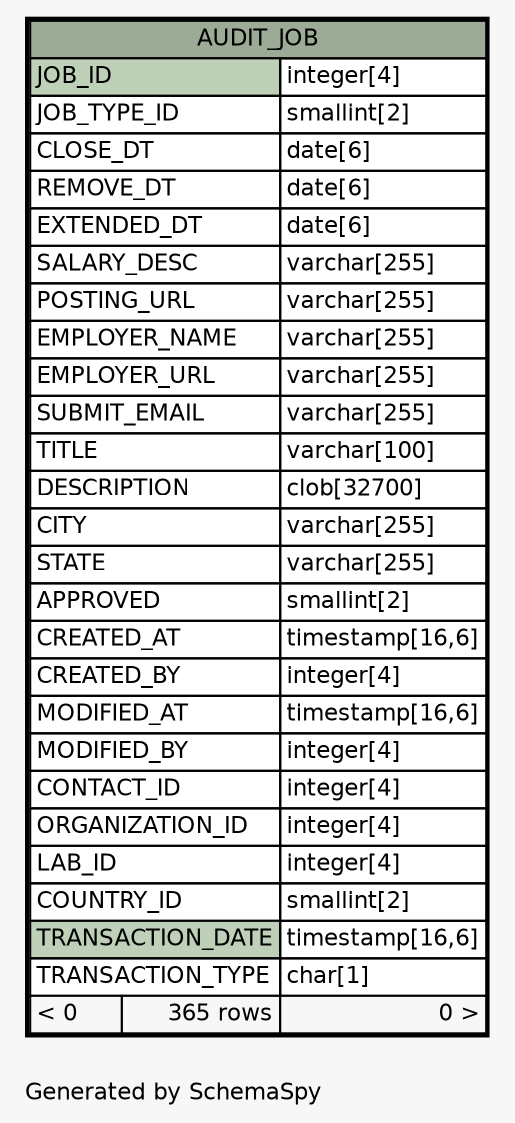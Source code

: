 // dot 2.38.0 on Windows 10 10.0
// SchemaSpy rev Unknown
digraph "oneDegreeRelationshipsDiagram" {
  graph [
    rankdir="RL"
    bgcolor="#f7f7f7"
    label="\nGenerated by SchemaSpy"
    labeljust="l"
    nodesep="0.18"
    ranksep="0.46"
    fontname="Helvetica"
    fontsize="11"
  ];
  node [
    fontname="Helvetica"
    fontsize="11"
    shape="plaintext"
  ];
  edge [
    arrowsize="0.8"
  ];
  "AUDIT_JOB" [
    label=<
    <TABLE BORDER="2" CELLBORDER="1" CELLSPACING="0" BGCOLOR="#ffffff">
      <TR><TD COLSPAN="3" BGCOLOR="#9bab96" ALIGN="CENTER">AUDIT_JOB</TD></TR>
      <TR><TD PORT="JOB_ID" COLSPAN="2" BGCOLOR="#bed1b8" ALIGN="LEFT">JOB_ID</TD><TD PORT="JOB_ID.type" ALIGN="LEFT">integer[4]</TD></TR>
      <TR><TD PORT="JOB_TYPE_ID" COLSPAN="2" ALIGN="LEFT">JOB_TYPE_ID</TD><TD PORT="JOB_TYPE_ID.type" ALIGN="LEFT">smallint[2]</TD></TR>
      <TR><TD PORT="CLOSE_DT" COLSPAN="2" ALIGN="LEFT">CLOSE_DT</TD><TD PORT="CLOSE_DT.type" ALIGN="LEFT">date[6]</TD></TR>
      <TR><TD PORT="REMOVE_DT" COLSPAN="2" ALIGN="LEFT">REMOVE_DT</TD><TD PORT="REMOVE_DT.type" ALIGN="LEFT">date[6]</TD></TR>
      <TR><TD PORT="EXTENDED_DT" COLSPAN="2" ALIGN="LEFT">EXTENDED_DT</TD><TD PORT="EXTENDED_DT.type" ALIGN="LEFT">date[6]</TD></TR>
      <TR><TD PORT="SALARY_DESC" COLSPAN="2" ALIGN="LEFT">SALARY_DESC</TD><TD PORT="SALARY_DESC.type" ALIGN="LEFT">varchar[255]</TD></TR>
      <TR><TD PORT="POSTING_URL" COLSPAN="2" ALIGN="LEFT">POSTING_URL</TD><TD PORT="POSTING_URL.type" ALIGN="LEFT">varchar[255]</TD></TR>
      <TR><TD PORT="EMPLOYER_NAME" COLSPAN="2" ALIGN="LEFT">EMPLOYER_NAME</TD><TD PORT="EMPLOYER_NAME.type" ALIGN="LEFT">varchar[255]</TD></TR>
      <TR><TD PORT="EMPLOYER_URL" COLSPAN="2" ALIGN="LEFT">EMPLOYER_URL</TD><TD PORT="EMPLOYER_URL.type" ALIGN="LEFT">varchar[255]</TD></TR>
      <TR><TD PORT="SUBMIT_EMAIL" COLSPAN="2" ALIGN="LEFT">SUBMIT_EMAIL</TD><TD PORT="SUBMIT_EMAIL.type" ALIGN="LEFT">varchar[255]</TD></TR>
      <TR><TD PORT="TITLE" COLSPAN="2" ALIGN="LEFT">TITLE</TD><TD PORT="TITLE.type" ALIGN="LEFT">varchar[100]</TD></TR>
      <TR><TD PORT="DESCRIPTION" COLSPAN="2" ALIGN="LEFT">DESCRIPTION</TD><TD PORT="DESCRIPTION.type" ALIGN="LEFT">clob[32700]</TD></TR>
      <TR><TD PORT="CITY" COLSPAN="2" ALIGN="LEFT">CITY</TD><TD PORT="CITY.type" ALIGN="LEFT">varchar[255]</TD></TR>
      <TR><TD PORT="STATE" COLSPAN="2" ALIGN="LEFT">STATE</TD><TD PORT="STATE.type" ALIGN="LEFT">varchar[255]</TD></TR>
      <TR><TD PORT="APPROVED" COLSPAN="2" ALIGN="LEFT">APPROVED</TD><TD PORT="APPROVED.type" ALIGN="LEFT">smallint[2]</TD></TR>
      <TR><TD PORT="CREATED_AT" COLSPAN="2" ALIGN="LEFT">CREATED_AT</TD><TD PORT="CREATED_AT.type" ALIGN="LEFT">timestamp[16,6]</TD></TR>
      <TR><TD PORT="CREATED_BY" COLSPAN="2" ALIGN="LEFT">CREATED_BY</TD><TD PORT="CREATED_BY.type" ALIGN="LEFT">integer[4]</TD></TR>
      <TR><TD PORT="MODIFIED_AT" COLSPAN="2" ALIGN="LEFT">MODIFIED_AT</TD><TD PORT="MODIFIED_AT.type" ALIGN="LEFT">timestamp[16,6]</TD></TR>
      <TR><TD PORT="MODIFIED_BY" COLSPAN="2" ALIGN="LEFT">MODIFIED_BY</TD><TD PORT="MODIFIED_BY.type" ALIGN="LEFT">integer[4]</TD></TR>
      <TR><TD PORT="CONTACT_ID" COLSPAN="2" ALIGN="LEFT">CONTACT_ID</TD><TD PORT="CONTACT_ID.type" ALIGN="LEFT">integer[4]</TD></TR>
      <TR><TD PORT="ORGANIZATION_ID" COLSPAN="2" ALIGN="LEFT">ORGANIZATION_ID</TD><TD PORT="ORGANIZATION_ID.type" ALIGN="LEFT">integer[4]</TD></TR>
      <TR><TD PORT="LAB_ID" COLSPAN="2" ALIGN="LEFT">LAB_ID</TD><TD PORT="LAB_ID.type" ALIGN="LEFT">integer[4]</TD></TR>
      <TR><TD PORT="COUNTRY_ID" COLSPAN="2" ALIGN="LEFT">COUNTRY_ID</TD><TD PORT="COUNTRY_ID.type" ALIGN="LEFT">smallint[2]</TD></TR>
      <TR><TD PORT="TRANSACTION_DATE" COLSPAN="2" BGCOLOR="#bed1b8" ALIGN="LEFT">TRANSACTION_DATE</TD><TD PORT="TRANSACTION_DATE.type" ALIGN="LEFT">timestamp[16,6]</TD></TR>
      <TR><TD PORT="TRANSACTION_TYPE" COLSPAN="2" ALIGN="LEFT">TRANSACTION_TYPE</TD><TD PORT="TRANSACTION_TYPE.type" ALIGN="LEFT">char[1]</TD></TR>
      <TR><TD ALIGN="LEFT" BGCOLOR="#f7f7f7">&lt; 0</TD><TD ALIGN="RIGHT" BGCOLOR="#f7f7f7">365 rows</TD><TD ALIGN="RIGHT" BGCOLOR="#f7f7f7">0 &gt;</TD></TR>
    </TABLE>>
    URL="AUDIT_JOB.html"
    tooltip="AUDIT_JOB"
  ];
}

